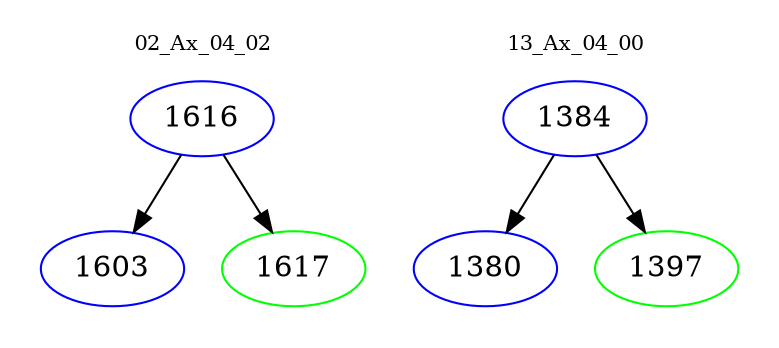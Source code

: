 digraph{
subgraph cluster_0 {
color = white
label = "02_Ax_04_02";
fontsize=10;
T0_1616 [label="1616", color="blue"]
T0_1616 -> T0_1603 [color="black"]
T0_1603 [label="1603", color="blue"]
T0_1616 -> T0_1617 [color="black"]
T0_1617 [label="1617", color="green"]
}
subgraph cluster_1 {
color = white
label = "13_Ax_04_00";
fontsize=10;
T1_1384 [label="1384", color="blue"]
T1_1384 -> T1_1380 [color="black"]
T1_1380 [label="1380", color="blue"]
T1_1384 -> T1_1397 [color="black"]
T1_1397 [label="1397", color="green"]
}
}
